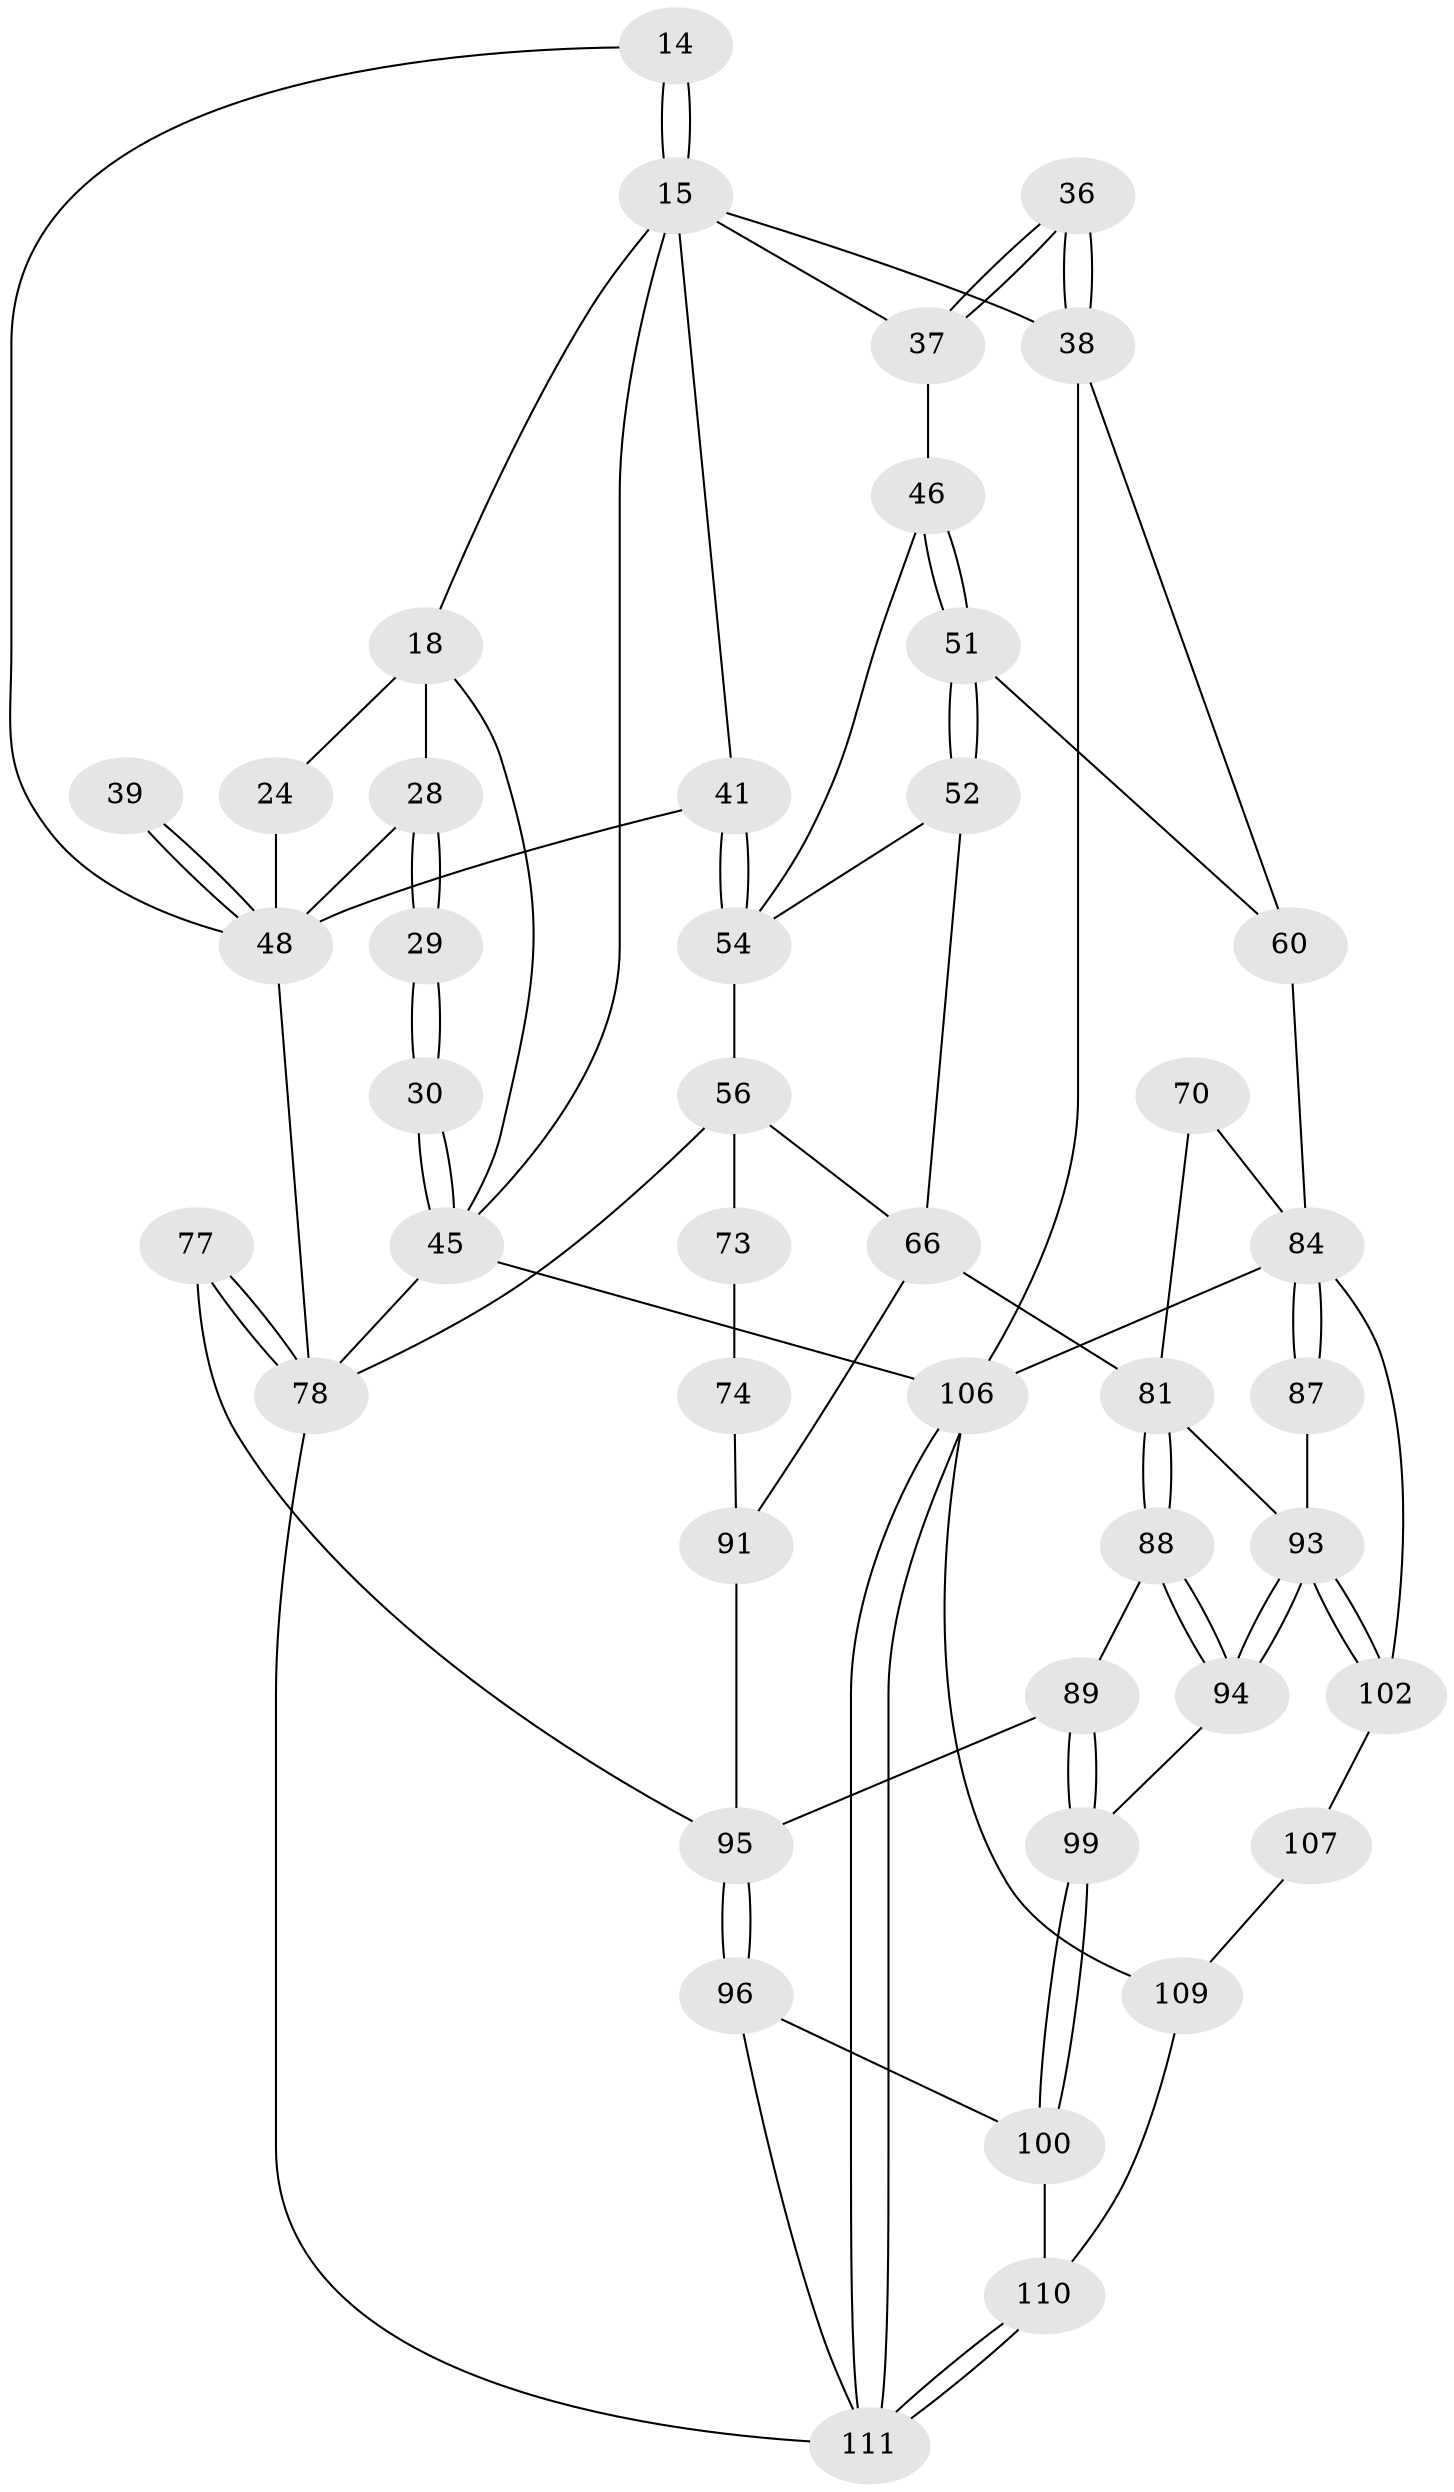 // original degree distribution, {3: 0.018018018018018018, 6: 0.17117117117117117, 4: 0.1981981981981982, 5: 0.6126126126126126}
// Generated by graph-tools (version 1.1) at 2025/06/03/04/25 22:06:10]
// undirected, 44 vertices, 92 edges
graph export_dot {
graph [start="1"]
  node [color=gray90,style=filled];
  14 [pos="+0.47039009823838246+0.033901157157184614"];
  15 [pos="+0.36372711361400867+0",super="+4+13"];
  18 [pos="+0+0.06044635418759731",super="+17+16"];
  24 [pos="+0.1728957439859246+0.18578989250721964",super="+23"];
  28 [pos="+0.05326184414819957+0.16369871071228434",super="+27"];
  29 [pos="+0.040425836051204374+0.2665193230108521"];
  30 [pos="+0+0.4293924912374007"];
  36 [pos="+0.8339930303020443+0.26284389875559094",super="+25"];
  37 [pos="+0.7588965664356947+0.22997317544272686",super="+32"];
  38 [pos="+0.8451196706127452+0.3049043063753339",super="+12"];
  39 [pos="+0.2916735737966609+0.2594044502095373"];
  41 [pos="+0.5149498647405454+0.2970114051340598",super="+35"];
  45 [pos="+0+0.5670898870157325",super="+3+19"];
  46 [pos="+0.6797557712014096+0.29225517574144105",super="+33"];
  48 [pos="+0.28317189818044997+0.3529677206400243",super="+47+42+21+22+43"];
  51 [pos="+0.7956195459872837+0.42378830891328156"];
  52 [pos="+0.7140077183447328+0.4653528669245173"];
  54 [pos="+0.5496732744986167+0.40411298691297953",super="+53"];
  56 [pos="+0.46297902230468796+0.48082468993299066",super="+55"];
  60 [pos="+1+0.3266240772735282",super="+50+59"];
  66 [pos="+0.6913059485602883+0.5227815001867374",super="+62"];
  70 [pos="+0.83815398318729+0.6026721084392624",super="+64"];
  73 [pos="+0.4722900695931811+0.49701008613841"];
  74 [pos="+0.49552351265069106+0.6224404864151469",super="+72"];
  77 [pos="+0.32329779838850253+0.5874688672886254"];
  78 [pos="+0.1532756898675332+0.6950597508969395",super="+61+58+57+44"];
  81 [pos="+0.7763198505600445+0.6472976470788575",super="+65+80"];
  84 [pos="+1+0.7147501886627685",super="+83+79+69"];
  87 [pos="+0.9871756071576494+0.7377655829509299",super="+85"];
  88 [pos="+0.7453751979628797+0.693028069642458"];
  89 [pos="+0.6560515407709478+0.7459801356354789"];
  91 [pos="+0.6184577385374773+0.6633519634350595",super="+75+71"];
  93 [pos="+0.8599094757497519+0.7967053494423937",super="+92+86"];
  94 [pos="+0.8442128216599841+0.7913875488138521"];
  95 [pos="+0.47353923521325825+0.725231617387662",super="+76+90"];
  96 [pos="+0.42869935856676067+0.8424268152685439"];
  99 [pos="+0.6570960474085045+0.7837480090051251"];
  100 [pos="+0.6303035078481742+0.863001532010336"];
  102 [pos="+0.8658774679517696+0.8384545673787724",super="+101"];
  106 [pos="+0+1",super="+82"];
  107 [pos="+0.8970919549160278+0.9909490621363188",super="+103"];
  109 [pos="+0.7711362992462343+1",super="+108+104"];
  110 [pos="+0.5920785787117154+1",super="+105"];
  111 [pos="+0.3189198495321318+1",super="+97+98"];
  14 -- 15 [weight=2];
  14 -- 15;
  14 -- 48;
  15 -- 45;
  15 -- 37;
  15 -- 38;
  15 -- 18;
  15 -- 41;
  18 -- 28;
  18 -- 45;
  18 -- 24 [weight=2];
  24 -- 48 [weight=2];
  28 -- 29 [weight=2];
  28 -- 29;
  28 -- 48;
  29 -- 30;
  29 -- 30;
  30 -- 45 [weight=2];
  30 -- 45;
  36 -- 37;
  36 -- 37;
  36 -- 38 [weight=3];
  36 -- 38;
  37 -- 46 [weight=2];
  38 -- 106 [weight=2];
  38 -- 60 [weight=2];
  39 -- 48 [weight=3];
  39 -- 48;
  41 -- 54 [weight=2];
  41 -- 54;
  41 -- 48 [weight=2];
  45 -- 106 [weight=2];
  45 -- 78;
  46 -- 51;
  46 -- 51;
  46 -- 54;
  48 -- 78 [weight=2];
  51 -- 52;
  51 -- 52;
  51 -- 60;
  52 -- 66;
  52 -- 54;
  54 -- 56;
  56 -- 73;
  56 -- 78;
  56 -- 66;
  60 -- 84 [weight=3];
  66 -- 91;
  66 -- 81;
  70 -- 84 [weight=2];
  70 -- 81 [weight=2];
  73 -- 74 [weight=2];
  74 -- 91 [weight=2];
  77 -- 78 [weight=2];
  77 -- 78;
  77 -- 95;
  78 -- 111;
  81 -- 88;
  81 -- 88;
  81 -- 93;
  84 -- 87 [weight=2];
  84 -- 87;
  84 -- 106;
  84 -- 102;
  87 -- 93 [weight=2];
  88 -- 89;
  88 -- 94;
  88 -- 94;
  89 -- 99;
  89 -- 99;
  89 -- 95;
  91 -- 95 [weight=2];
  93 -- 94;
  93 -- 94;
  93 -- 102;
  93 -- 102;
  94 -- 99;
  95 -- 96;
  95 -- 96;
  96 -- 100;
  96 -- 111;
  99 -- 100;
  99 -- 100;
  100 -- 110;
  102 -- 107 [weight=2];
  106 -- 111 [weight=2];
  106 -- 111;
  106 -- 109;
  107 -- 109 [weight=2];
  109 -- 110 [weight=2];
  110 -- 111;
  110 -- 111;
}
